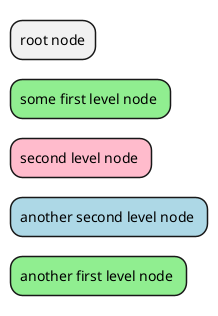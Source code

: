 @startmindmap
<style>
mindmapDiagram {
  .green {
    BackgroundColor lightgreen
  }
  .rose {
    BackgroundColor #FFBBCC
  }
  .your_style_name {
    BackgroundColor lightblue
  }
}
</style>
* root node
* some first level node <<green>>
* second level node <<rose>>
* another second level node <<your_style_name>>
* another first level node <<green>>
@endmindmap